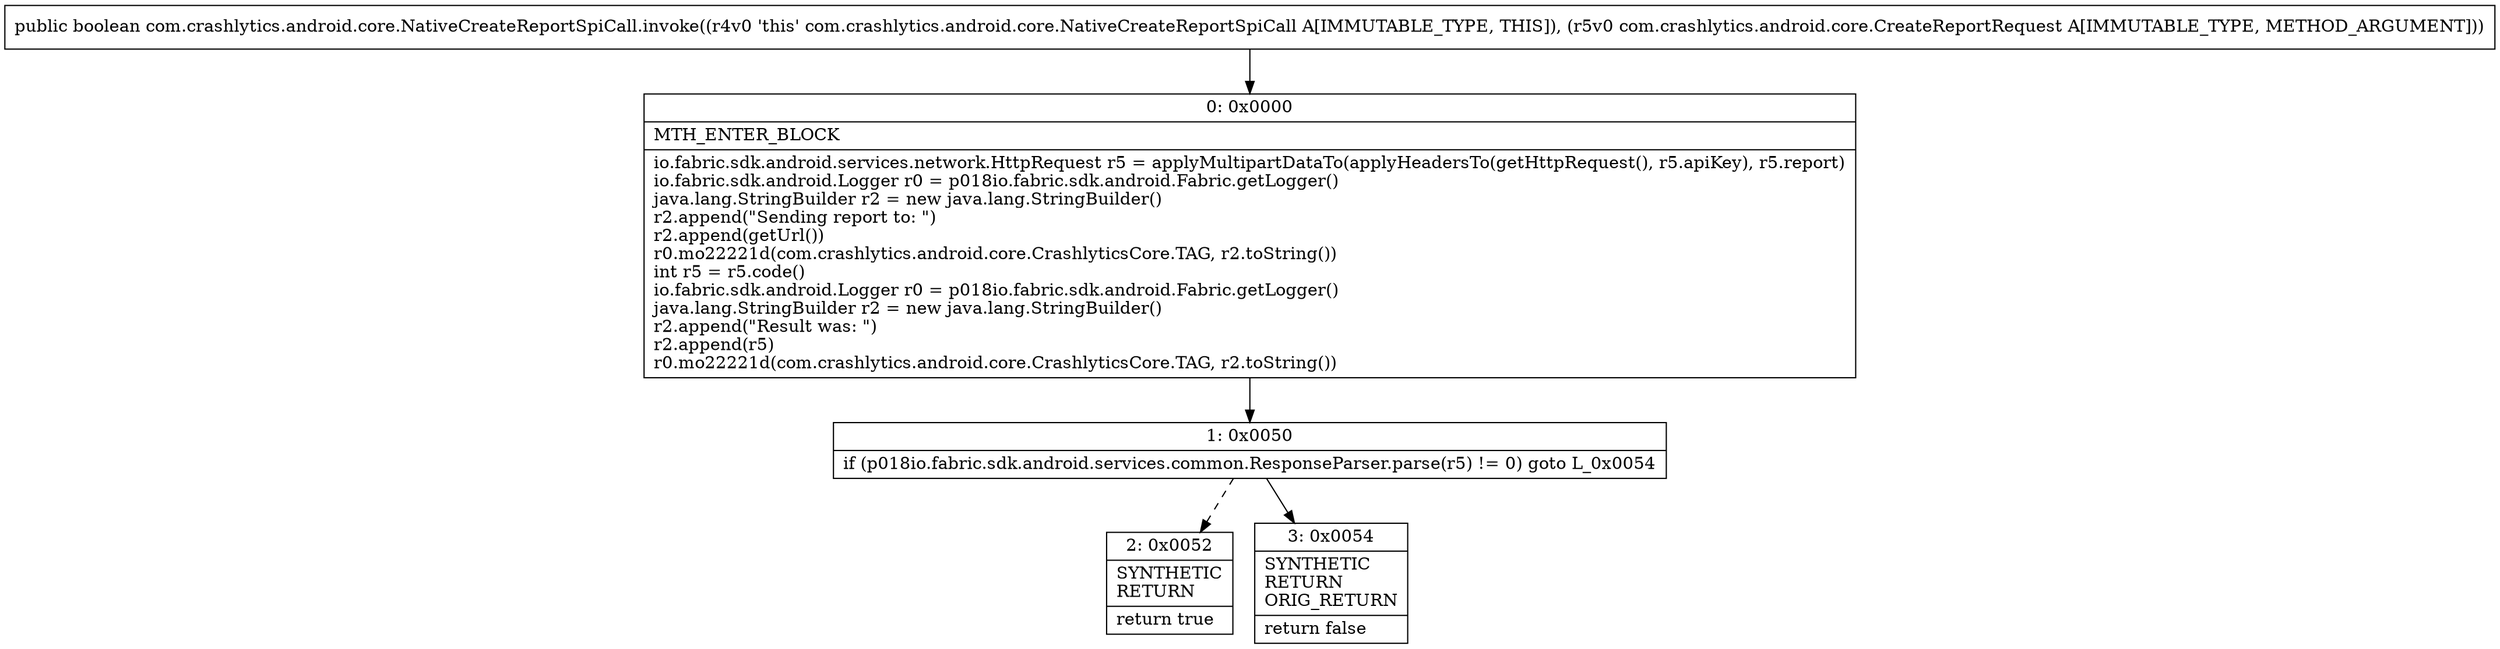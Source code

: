 digraph "CFG forcom.crashlytics.android.core.NativeCreateReportSpiCall.invoke(Lcom\/crashlytics\/android\/core\/CreateReportRequest;)Z" {
Node_0 [shape=record,label="{0\:\ 0x0000|MTH_ENTER_BLOCK\l|io.fabric.sdk.android.services.network.HttpRequest r5 = applyMultipartDataTo(applyHeadersTo(getHttpRequest(), r5.apiKey), r5.report)\lio.fabric.sdk.android.Logger r0 = p018io.fabric.sdk.android.Fabric.getLogger()\ljava.lang.StringBuilder r2 = new java.lang.StringBuilder()\lr2.append(\"Sending report to: \")\lr2.append(getUrl())\lr0.mo22221d(com.crashlytics.android.core.CrashlyticsCore.TAG, r2.toString())\lint r5 = r5.code()\lio.fabric.sdk.android.Logger r0 = p018io.fabric.sdk.android.Fabric.getLogger()\ljava.lang.StringBuilder r2 = new java.lang.StringBuilder()\lr2.append(\"Result was: \")\lr2.append(r5)\lr0.mo22221d(com.crashlytics.android.core.CrashlyticsCore.TAG, r2.toString())\l}"];
Node_1 [shape=record,label="{1\:\ 0x0050|if (p018io.fabric.sdk.android.services.common.ResponseParser.parse(r5) != 0) goto L_0x0054\l}"];
Node_2 [shape=record,label="{2\:\ 0x0052|SYNTHETIC\lRETURN\l|return true\l}"];
Node_3 [shape=record,label="{3\:\ 0x0054|SYNTHETIC\lRETURN\lORIG_RETURN\l|return false\l}"];
MethodNode[shape=record,label="{public boolean com.crashlytics.android.core.NativeCreateReportSpiCall.invoke((r4v0 'this' com.crashlytics.android.core.NativeCreateReportSpiCall A[IMMUTABLE_TYPE, THIS]), (r5v0 com.crashlytics.android.core.CreateReportRequest A[IMMUTABLE_TYPE, METHOD_ARGUMENT])) }"];
MethodNode -> Node_0;
Node_0 -> Node_1;
Node_1 -> Node_2[style=dashed];
Node_1 -> Node_3;
}

